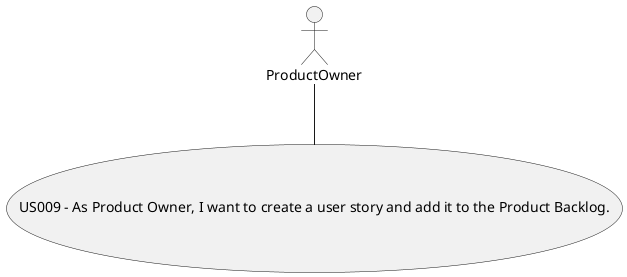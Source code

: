 @startuml
'https://plantuml.com/use-case-diagram

actor ProductOwner

usecase (US009 - As Product Owner, I want to create a user story and add it to the Product Backlog.)

:ProductOwner: -- (US009 - As Product Owner, I want to create a user story and add it to the Product Backlog.)
@enduml